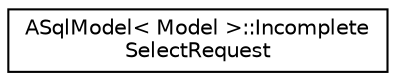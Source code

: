 digraph "Graphical Class Hierarchy"
{
 // LATEX_PDF_SIZE
  edge [fontname="Helvetica",fontsize="10",labelfontname="Helvetica",labelfontsize="10"];
  node [fontname="Helvetica",fontsize="10",shape=record];
  rankdir="LR";
  Node0 [label="ASqlModel\< Model \>::Incomplete\lSelectRequest",height=0.2,width=0.4,color="black", fillcolor="white", style="filled",URL="$classASqlModel_1_1IncompleteSelectRequest.html",tooltip=" "];
}
